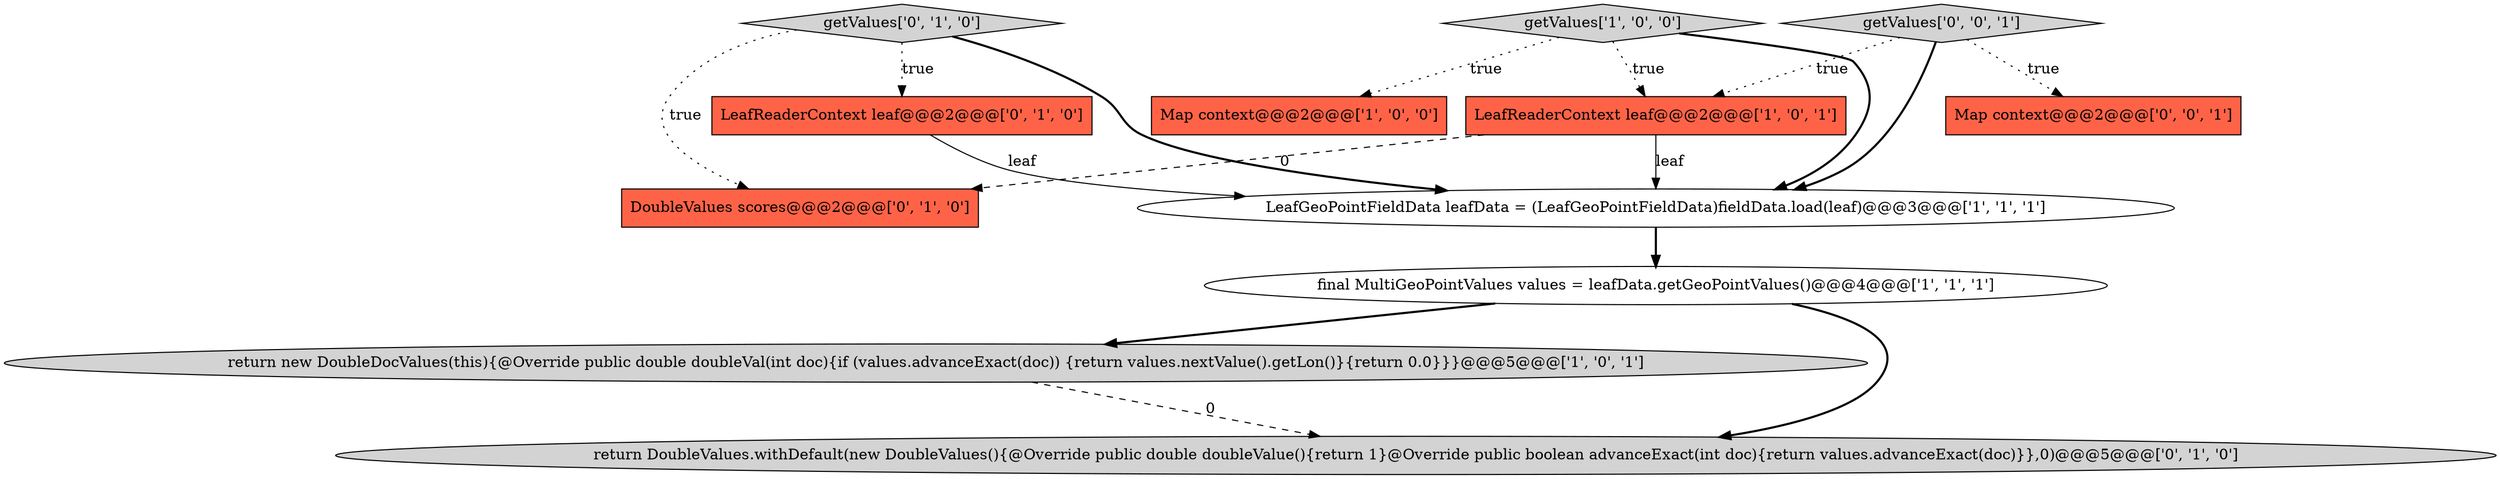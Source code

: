 digraph {
5 [style = filled, label = "LeafReaderContext leaf@@@2@@@['1', '0', '1']", fillcolor = tomato, shape = box image = "AAA0AAABBB1BBB"];
4 [style = filled, label = "Map context@@@2@@@['1', '0', '0']", fillcolor = tomato, shape = box image = "AAA0AAABBB1BBB"];
2 [style = filled, label = "LeafGeoPointFieldData leafData = (LeafGeoPointFieldData)fieldData.load(leaf)@@@3@@@['1', '1', '1']", fillcolor = white, shape = ellipse image = "AAA0AAABBB1BBB"];
0 [style = filled, label = "getValues['1', '0', '0']", fillcolor = lightgray, shape = diamond image = "AAA0AAABBB1BBB"];
8 [style = filled, label = "DoubleValues scores@@@2@@@['0', '1', '0']", fillcolor = tomato, shape = box image = "AAA1AAABBB2BBB"];
3 [style = filled, label = "return new DoubleDocValues(this){@Override public double doubleVal(int doc){if (values.advanceExact(doc)) {return values.nextValue().getLon()}{return 0.0}}}@@@5@@@['1', '0', '1']", fillcolor = lightgray, shape = ellipse image = "AAA0AAABBB1BBB"];
9 [style = filled, label = "return DoubleValues.withDefault(new DoubleValues(){@Override public double doubleValue(){return 1}@Override public boolean advanceExact(int doc){return values.advanceExact(doc)}},0)@@@5@@@['0', '1', '0']", fillcolor = lightgray, shape = ellipse image = "AAA1AAABBB2BBB"];
1 [style = filled, label = "final MultiGeoPointValues values = leafData.getGeoPointValues()@@@4@@@['1', '1', '1']", fillcolor = white, shape = ellipse image = "AAA0AAABBB1BBB"];
7 [style = filled, label = "getValues['0', '1', '0']", fillcolor = lightgray, shape = diamond image = "AAA0AAABBB2BBB"];
6 [style = filled, label = "LeafReaderContext leaf@@@2@@@['0', '1', '0']", fillcolor = tomato, shape = box image = "AAA0AAABBB2BBB"];
10 [style = filled, label = "Map context@@@2@@@['0', '0', '1']", fillcolor = tomato, shape = box image = "AAA0AAABBB3BBB"];
11 [style = filled, label = "getValues['0', '0', '1']", fillcolor = lightgray, shape = diamond image = "AAA0AAABBB3BBB"];
5->8 [style = dashed, label="0"];
1->3 [style = bold, label=""];
0->4 [style = dotted, label="true"];
0->2 [style = bold, label=""];
1->9 [style = bold, label=""];
6->2 [style = solid, label="leaf"];
11->10 [style = dotted, label="true"];
2->1 [style = bold, label=""];
5->2 [style = solid, label="leaf"];
3->9 [style = dashed, label="0"];
11->2 [style = bold, label=""];
7->6 [style = dotted, label="true"];
11->5 [style = dotted, label="true"];
0->5 [style = dotted, label="true"];
7->8 [style = dotted, label="true"];
7->2 [style = bold, label=""];
}
